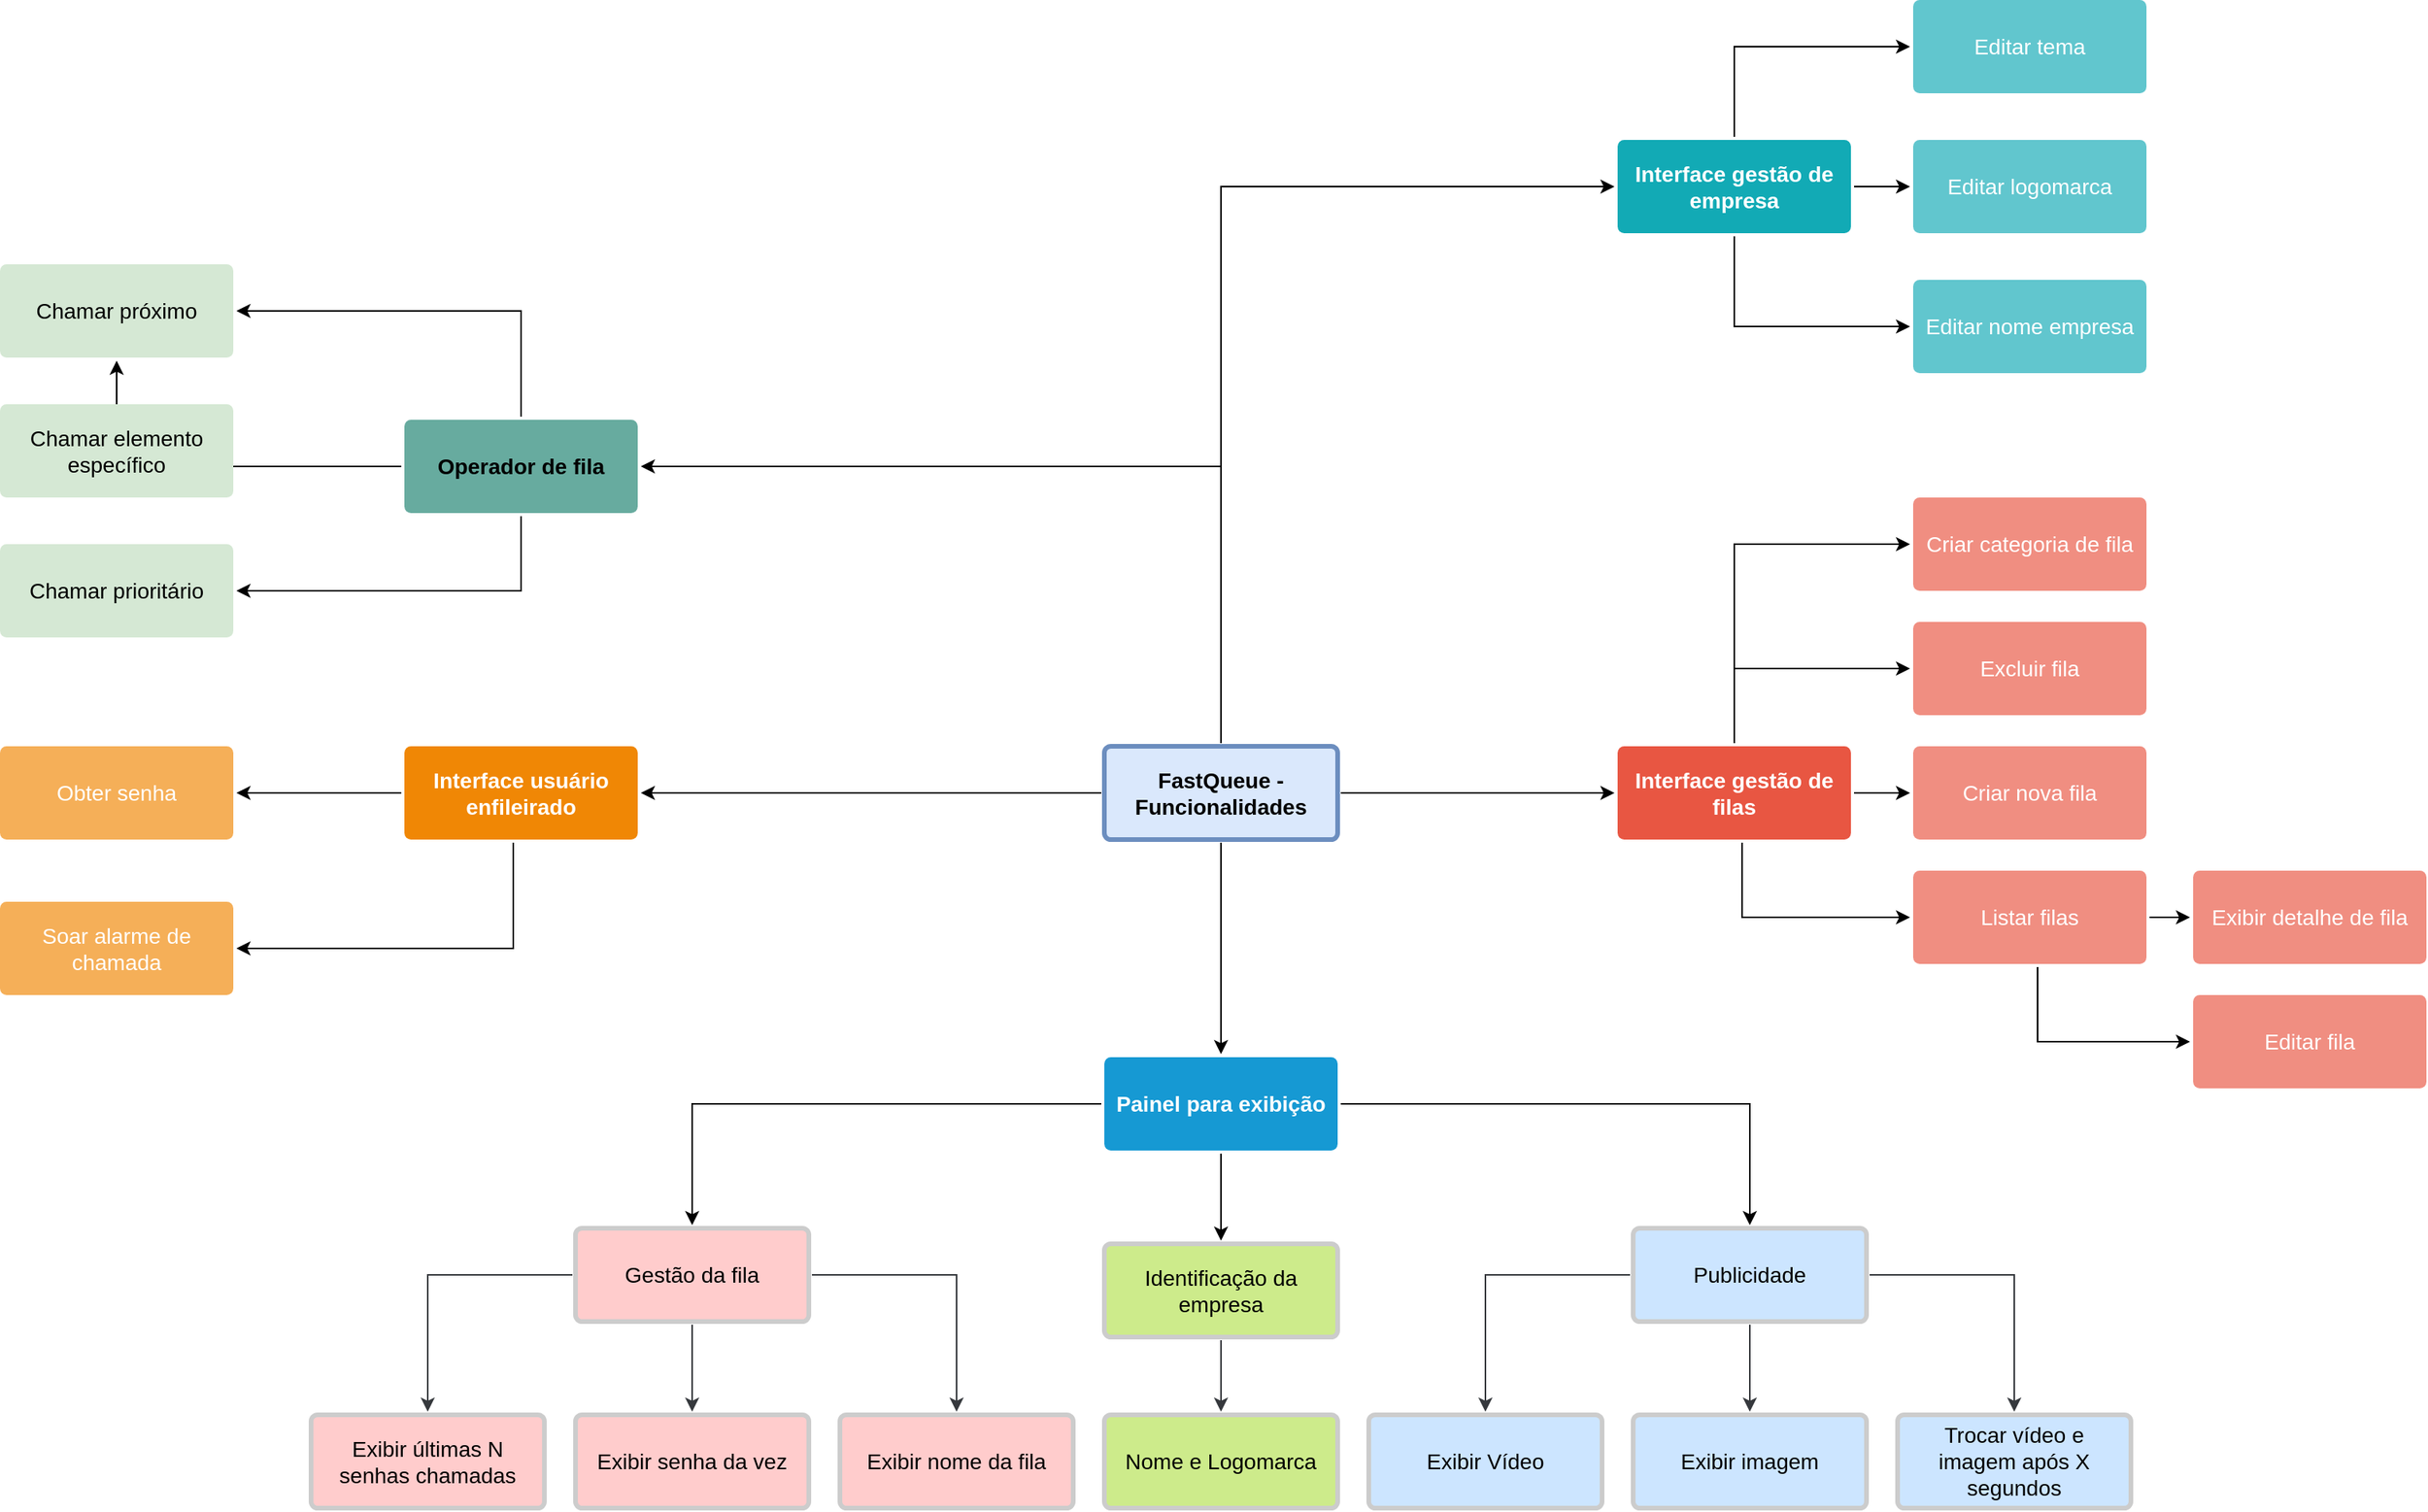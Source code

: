 <mxfile version="17.5.0" type="github">
  <diagram id="6a731a19-8d31-9384-78a2-239565b7b9f0" name="Page-1">
    <mxGraphModel dx="3098" dy="1918" grid="1" gridSize="10" guides="1" tooltips="1" connect="1" arrows="1" fold="1" page="1" pageScale="1" pageWidth="1169" pageHeight="827" background="none" math="0" shadow="0">
      <root>
        <mxCell id="0" />
        <mxCell id="1" parent="0" />
        <mxCell id="2rp1aH3CxBHH7PFFhipD-1801" value="" style="edgeStyle=orthogonalEdgeStyle;rounded=0;orthogonalLoop=1;jettySize=auto;html=1;strokeColor=#E6E6E6;" edge="1" parent="1" source="1753" target="1756">
          <mxGeometry relative="1" as="geometry" />
        </mxCell>
        <mxCell id="2rp1aH3CxBHH7PFFhipD-1802" style="edgeStyle=orthogonalEdgeStyle;rounded=0;orthogonalLoop=1;jettySize=auto;html=1;strokeColor=#000000;" edge="1" parent="1" source="1753" target="1756">
          <mxGeometry relative="1" as="geometry" />
        </mxCell>
        <mxCell id="2rp1aH3CxBHH7PFFhipD-1808" style="edgeStyle=orthogonalEdgeStyle;rounded=0;orthogonalLoop=1;jettySize=auto;html=1;strokeColor=#000000;" edge="1" parent="1" source="1753" target="2rp1aH3CxBHH7PFFhipD-1803">
          <mxGeometry relative="1" as="geometry">
            <Array as="points">
              <mxPoint x="1080" y="390" />
            </Array>
          </mxGeometry>
        </mxCell>
        <mxCell id="2rp1aH3CxBHH7PFFhipD-1811" style="edgeStyle=orthogonalEdgeStyle;rounded=0;orthogonalLoop=1;jettySize=auto;html=1;strokeColor=#000000;" edge="1" parent="1" source="1753" target="2rp1aH3CxBHH7PFFhipD-1810">
          <mxGeometry relative="1" as="geometry">
            <Array as="points">
              <mxPoint x="1075" y="230" />
            </Array>
          </mxGeometry>
        </mxCell>
        <mxCell id="2rp1aH3CxBHH7PFFhipD-1816" style="edgeStyle=orthogonalEdgeStyle;rounded=0;orthogonalLoop=1;jettySize=auto;html=1;strokeColor=#000000;" edge="1" parent="1" source="1753" target="2rp1aH3CxBHH7PFFhipD-1815">
          <mxGeometry relative="1" as="geometry">
            <Array as="points">
              <mxPoint x="1075" y="150" />
            </Array>
          </mxGeometry>
        </mxCell>
        <mxCell id="1753" value="Interface gestão de filas" style="rounded=1;whiteSpace=wrap;html=1;shadow=0;labelBackgroundColor=none;strokeColor=none;strokeWidth=3;fillColor=#e85642;fontFamily=Helvetica;fontSize=14;fontColor=#FFFFFF;align=center;spacing=5;fontStyle=1;arcSize=7;perimeterSpacing=2;" parent="1" vertex="1">
          <mxGeometry x="1000" y="280" width="150" height="60" as="geometry" />
        </mxCell>
        <mxCell id="1756" value="Criar nova fila" style="rounded=1;whiteSpace=wrap;html=1;shadow=0;labelBackgroundColor=none;strokeColor=none;strokeWidth=3;fillColor=#f08e81;fontFamily=Helvetica;fontSize=14;fontColor=#FFFFFF;align=center;spacing=5;fontStyle=0;arcSize=7;perimeterSpacing=2;" parent="1" vertex="1">
          <mxGeometry x="1190" y="280" width="150" height="60" as="geometry" />
        </mxCell>
        <mxCell id="1760" value="&lt;div&gt;Painel para exibição&lt;/div&gt;" style="rounded=1;whiteSpace=wrap;html=1;shadow=0;labelBackgroundColor=none;strokeColor=none;strokeWidth=3;fillColor=#1699d3;fontFamily=Helvetica;fontSize=14;fontColor=#FFFFFF;align=center;spacing=5;fontStyle=1;arcSize=7;perimeterSpacing=2;" parent="1" vertex="1">
          <mxGeometry x="670" y="480" width="150" height="60" as="geometry" />
        </mxCell>
        <mxCell id="2rp1aH3CxBHH7PFFhipD-1780" style="edgeStyle=orthogonalEdgeStyle;rounded=0;orthogonalLoop=1;jettySize=auto;html=1;fillColor=#ffcccc;strokeColor=#36393d;" edge="1" parent="1" source="2rp1aH3CxBHH7PFFhipD-1785" target="2rp1aH3CxBHH7PFFhipD-1779">
          <mxGeometry relative="1" as="geometry">
            <Array as="points">
              <mxPoint x="415" y="620" />
            </Array>
          </mxGeometry>
        </mxCell>
        <mxCell id="2rp1aH3CxBHH7PFFhipD-1782" style="edgeStyle=orthogonalEdgeStyle;rounded=0;orthogonalLoop=1;jettySize=auto;html=1;" edge="1" parent="1" source="1760" target="2rp1aH3CxBHH7PFFhipD-1781">
          <mxGeometry relative="1" as="geometry">
            <mxPoint x="745" y="572" as="sourcePoint" />
          </mxGeometry>
        </mxCell>
        <mxCell id="2rp1aH3CxBHH7PFFhipD-1784" style="edgeStyle=orthogonalEdgeStyle;rounded=0;orthogonalLoop=1;jettySize=auto;html=1;fillColor=#ffcccc;strokeColor=#36393d;" edge="1" parent="1" source="2rp1aH3CxBHH7PFFhipD-1785" target="2rp1aH3CxBHH7PFFhipD-1783">
          <mxGeometry relative="1" as="geometry">
            <Array as="points">
              <mxPoint x="235" y="620" />
            </Array>
          </mxGeometry>
        </mxCell>
        <mxCell id="2rp1aH3CxBHH7PFFhipD-1786" style="edgeStyle=orthogonalEdgeStyle;rounded=0;orthogonalLoop=1;jettySize=auto;html=1;" edge="1" parent="1" source="1760" target="2rp1aH3CxBHH7PFFhipD-1785">
          <mxGeometry relative="1" as="geometry">
            <mxPoint x="668" y="540" as="sourcePoint" />
          </mxGeometry>
        </mxCell>
        <mxCell id="2rp1aH3CxBHH7PFFhipD-1800" style="edgeStyle=orthogonalEdgeStyle;rounded=0;orthogonalLoop=1;jettySize=auto;html=1;" edge="1" parent="1" source="1760" target="2rp1aH3CxBHH7PFFhipD-1798">
          <mxGeometry relative="1" as="geometry">
            <mxPoint x="822" y="540" as="sourcePoint" />
          </mxGeometry>
        </mxCell>
        <mxCell id="2rp1aH3CxBHH7PFFhipD-1822" style="edgeStyle=orthogonalEdgeStyle;rounded=0;orthogonalLoop=1;jettySize=auto;html=1;strokeColor=#000000;" edge="1" parent="1" source="1764" target="1767">
          <mxGeometry relative="1" as="geometry" />
        </mxCell>
        <mxCell id="2rp1aH3CxBHH7PFFhipD-1824" style="edgeStyle=orthogonalEdgeStyle;rounded=0;orthogonalLoop=1;jettySize=auto;html=1;strokeColor=#000000;" edge="1" parent="1" source="1764" target="2rp1aH3CxBHH7PFFhipD-1823">
          <mxGeometry relative="1" as="geometry">
            <Array as="points">
              <mxPoint x="290" y="410" />
            </Array>
          </mxGeometry>
        </mxCell>
        <mxCell id="1764" value="Interface usuário enfileirado" style="rounded=1;whiteSpace=wrap;html=1;shadow=0;labelBackgroundColor=none;strokeColor=none;strokeWidth=3;fillColor=#F08705;fontFamily=Helvetica;fontSize=14;fontColor=#FFFFFF;align=center;spacing=5;fontStyle=1;arcSize=7;perimeterSpacing=2;" parent="1" vertex="1">
          <mxGeometry x="220" y="280" width="150" height="60" as="geometry" />
        </mxCell>
        <mxCell id="1767" value="Obter senha" style="rounded=1;whiteSpace=wrap;html=1;shadow=0;labelBackgroundColor=none;strokeColor=none;strokeWidth=3;fillColor=#f5af58;fontFamily=Helvetica;fontSize=14;fontColor=#FFFFFF;align=center;spacing=5;arcSize=7;perimeterSpacing=2;" parent="1" vertex="1">
          <mxGeometry x="-40" y="280" width="150" height="60" as="geometry" />
        </mxCell>
        <mxCell id="2rp1aH3CxBHH7PFFhipD-1812" style="edgeStyle=orthogonalEdgeStyle;rounded=0;orthogonalLoop=1;jettySize=auto;html=1;strokeColor=#000000;" edge="1" parent="1" source="1769" target="1760">
          <mxGeometry relative="1" as="geometry" />
        </mxCell>
        <mxCell id="2rp1aH3CxBHH7PFFhipD-1813" style="edgeStyle=orthogonalEdgeStyle;rounded=0;orthogonalLoop=1;jettySize=auto;html=1;strokeColor=#000000;" edge="1" parent="1" source="1769" target="1753">
          <mxGeometry relative="1" as="geometry" />
        </mxCell>
        <mxCell id="2rp1aH3CxBHH7PFFhipD-1814" style="edgeStyle=orthogonalEdgeStyle;rounded=0;orthogonalLoop=1;jettySize=auto;html=1;strokeColor=#000000;" edge="1" parent="1" source="1769" target="1771">
          <mxGeometry relative="1" as="geometry">
            <Array as="points">
              <mxPoint x="745" y="-80" />
            </Array>
          </mxGeometry>
        </mxCell>
        <mxCell id="2rp1aH3CxBHH7PFFhipD-1825" style="edgeStyle=orthogonalEdgeStyle;rounded=0;orthogonalLoop=1;jettySize=auto;html=1;strokeColor=#000000;" edge="1" parent="1" source="1769" target="1764">
          <mxGeometry relative="1" as="geometry" />
        </mxCell>
        <mxCell id="2rp1aH3CxBHH7PFFhipD-1831" style="edgeStyle=orthogonalEdgeStyle;rounded=0;orthogonalLoop=1;jettySize=auto;html=1;strokeColor=#000000;" edge="1" parent="1" source="1769" target="2rp1aH3CxBHH7PFFhipD-1828">
          <mxGeometry relative="1" as="geometry">
            <Array as="points">
              <mxPoint x="745" y="100" />
            </Array>
          </mxGeometry>
        </mxCell>
        <mxCell id="1769" value="&lt;b&gt;FastQueue - Funcionalidades&lt;/b&gt;" style="rounded=1;whiteSpace=wrap;html=1;shadow=0;labelBackgroundColor=none;strokeColor=#6c8ebf;strokeWidth=3;fillColor=#dae8fc;fontFamily=Helvetica;fontSize=14;align=center;spacing=5;arcSize=7;perimeterSpacing=2;" parent="1" vertex="1">
          <mxGeometry x="670" y="280" width="150" height="60" as="geometry" />
        </mxCell>
        <mxCell id="2rp1aH3CxBHH7PFFhipD-1817" style="edgeStyle=orthogonalEdgeStyle;rounded=0;orthogonalLoop=1;jettySize=auto;html=1;strokeColor=#000000;" edge="1" parent="1" source="1771" target="1776">
          <mxGeometry relative="1" as="geometry" />
        </mxCell>
        <mxCell id="2rp1aH3CxBHH7PFFhipD-1820" style="edgeStyle=orthogonalEdgeStyle;rounded=0;orthogonalLoop=1;jettySize=auto;html=1;strokeColor=#000000;" edge="1" parent="1" source="1771" target="2rp1aH3CxBHH7PFFhipD-1819">
          <mxGeometry relative="1" as="geometry">
            <Array as="points">
              <mxPoint x="1075" y="10" />
            </Array>
          </mxGeometry>
        </mxCell>
        <mxCell id="2rp1aH3CxBHH7PFFhipD-1821" style="edgeStyle=orthogonalEdgeStyle;rounded=0;orthogonalLoop=1;jettySize=auto;html=1;strokeColor=#000000;" edge="1" parent="1" source="1771" target="2rp1aH3CxBHH7PFFhipD-1818">
          <mxGeometry relative="1" as="geometry">
            <Array as="points">
              <mxPoint x="1075" y="-170" />
            </Array>
          </mxGeometry>
        </mxCell>
        <mxCell id="1771" value="Interface gestão de empresa" style="rounded=1;whiteSpace=wrap;html=1;shadow=0;labelBackgroundColor=none;strokeColor=none;strokeWidth=3;fillColor=#12aab5;fontFamily=Helvetica;fontSize=14;fontColor=#FFFFFF;align=center;spacing=5;fontStyle=1;arcSize=7;perimeterSpacing=2;" parent="1" vertex="1">
          <mxGeometry x="1000" y="-110.0" width="150" height="60" as="geometry" />
        </mxCell>
        <mxCell id="1776" value="Editar logomarca" style="rounded=1;whiteSpace=wrap;html=1;shadow=0;labelBackgroundColor=none;strokeColor=none;strokeWidth=3;fillColor=#61c6ce;fontFamily=Helvetica;fontSize=14;fontColor=#FFFFFF;align=center;spacing=5;fontStyle=0;arcSize=7;perimeterSpacing=2;" parent="1" vertex="1">
          <mxGeometry x="1190" y="-110" width="150" height="60" as="geometry" />
        </mxCell>
        <mxCell id="2rp1aH3CxBHH7PFFhipD-1779" value="&lt;div&gt;Exibir senha da vez&lt;/div&gt;" style="rounded=1;whiteSpace=wrap;html=1;shadow=0;labelBackgroundColor=none;strokeColor=#CCCCCC;strokeWidth=3;fillColor=#ffcccc;fontFamily=Helvetica;fontSize=14;align=center;spacing=5;arcSize=7;perimeterSpacing=2;" vertex="1" parent="1">
          <mxGeometry x="330" y="710" width="150" height="60" as="geometry" />
        </mxCell>
        <mxCell id="2rp1aH3CxBHH7PFFhipD-1792" style="edgeStyle=orthogonalEdgeStyle;rounded=0;orthogonalLoop=1;jettySize=auto;html=1;fillColor=#cdeb8b;strokeColor=#36393d;" edge="1" parent="1" source="2rp1aH3CxBHH7PFFhipD-1781" target="2rp1aH3CxBHH7PFFhipD-1790">
          <mxGeometry relative="1" as="geometry" />
        </mxCell>
        <mxCell id="2rp1aH3CxBHH7PFFhipD-1781" value="Identificação da empresa" style="rounded=1;whiteSpace=wrap;html=1;shadow=0;labelBackgroundColor=none;strokeColor=#CCCCCC;strokeWidth=3;fillColor=#cdeb8b;fontFamily=Helvetica;fontSize=14;align=center;spacing=5;arcSize=7;perimeterSpacing=2;" vertex="1" parent="1">
          <mxGeometry x="670" y="600" width="150" height="60" as="geometry" />
        </mxCell>
        <mxCell id="2rp1aH3CxBHH7PFFhipD-1783" value="&lt;div&gt;Exibir últimas N senhas chamadas&lt;/div&gt;" style="rounded=1;whiteSpace=wrap;html=1;shadow=0;labelBackgroundColor=none;strokeColor=#CCCCCC;strokeWidth=3;fillColor=#ffcccc;fontFamily=Helvetica;fontSize=14;align=center;spacing=5;arcSize=7;perimeterSpacing=2;" vertex="1" parent="1">
          <mxGeometry x="160" y="710" width="150" height="60" as="geometry" />
        </mxCell>
        <mxCell id="2rp1aH3CxBHH7PFFhipD-1789" style="edgeStyle=orthogonalEdgeStyle;rounded=0;orthogonalLoop=1;jettySize=auto;html=1;fillColor=#ffcccc;strokeColor=#36393d;" edge="1" parent="1" source="2rp1aH3CxBHH7PFFhipD-1785" target="2rp1aH3CxBHH7PFFhipD-1788">
          <mxGeometry relative="1" as="geometry" />
        </mxCell>
        <mxCell id="2rp1aH3CxBHH7PFFhipD-1785" value="Gestão da fila" style="rounded=1;whiteSpace=wrap;html=1;shadow=0;labelBackgroundColor=none;strokeColor=#CCCCCC;strokeWidth=3;fillColor=#ffcccc;fontFamily=Helvetica;fontSize=14;align=center;spacing=5;fontStyle=0;arcSize=7;perimeterSpacing=2;" vertex="1" parent="1">
          <mxGeometry x="330" y="590" width="150" height="60" as="geometry" />
        </mxCell>
        <mxCell id="2rp1aH3CxBHH7PFFhipD-1788" value="Exibir nome da fila" style="rounded=1;whiteSpace=wrap;html=1;shadow=0;labelBackgroundColor=none;strokeColor=#CCCCCC;strokeWidth=3;fillColor=#ffcccc;fontFamily=Helvetica;fontSize=14;align=center;spacing=5;arcSize=7;perimeterSpacing=2;" vertex="1" parent="1">
          <mxGeometry x="500" y="710" width="150" height="60" as="geometry" />
        </mxCell>
        <mxCell id="2rp1aH3CxBHH7PFFhipD-1790" value="Nome e Logomarca" style="rounded=1;whiteSpace=wrap;html=1;shadow=0;labelBackgroundColor=none;strokeColor=#CCCCCC;strokeWidth=3;fillColor=#cdeb8b;fontFamily=Helvetica;fontSize=14;align=center;spacing=5;arcSize=7;perimeterSpacing=2;" vertex="1" parent="1">
          <mxGeometry x="670" y="710" width="150" height="60" as="geometry" />
        </mxCell>
        <mxCell id="2rp1aH3CxBHH7PFFhipD-1793" style="edgeStyle=orthogonalEdgeStyle;rounded=0;orthogonalLoop=1;jettySize=auto;html=1;fillColor=#cce5ff;strokeColor=#36393d;" edge="1" parent="1" source="2rp1aH3CxBHH7PFFhipD-1798" target="2rp1aH3CxBHH7PFFhipD-1795">
          <mxGeometry relative="1" as="geometry">
            <Array as="points">
              <mxPoint x="1095" y="620" />
            </Array>
          </mxGeometry>
        </mxCell>
        <mxCell id="2rp1aH3CxBHH7PFFhipD-1794" style="edgeStyle=orthogonalEdgeStyle;rounded=0;orthogonalLoop=1;jettySize=auto;html=1;fillColor=#cce5ff;strokeColor=#36393d;" edge="1" parent="1" source="2rp1aH3CxBHH7PFFhipD-1798" target="2rp1aH3CxBHH7PFFhipD-1796">
          <mxGeometry relative="1" as="geometry">
            <Array as="points">
              <mxPoint x="915" y="620" />
            </Array>
          </mxGeometry>
        </mxCell>
        <mxCell id="2rp1aH3CxBHH7PFFhipD-1795" value="Exibir imagem" style="rounded=1;whiteSpace=wrap;html=1;shadow=0;labelBackgroundColor=none;strokeColor=#CCCCCC;strokeWidth=3;fillColor=#cce5ff;fontFamily=Helvetica;fontSize=14;align=center;spacing=5;arcSize=7;perimeterSpacing=2;" vertex="1" parent="1">
          <mxGeometry x="1010" y="710" width="150" height="60" as="geometry" />
        </mxCell>
        <mxCell id="2rp1aH3CxBHH7PFFhipD-1796" value="Exibir Vídeo" style="rounded=1;whiteSpace=wrap;html=1;shadow=0;labelBackgroundColor=none;strokeColor=#CCCCCC;strokeWidth=3;fillColor=#cce5ff;fontFamily=Helvetica;fontSize=14;align=center;spacing=5;arcSize=7;perimeterSpacing=2;" vertex="1" parent="1">
          <mxGeometry x="840" y="710" width="150" height="60" as="geometry" />
        </mxCell>
        <mxCell id="2rp1aH3CxBHH7PFFhipD-1797" style="edgeStyle=orthogonalEdgeStyle;rounded=0;orthogonalLoop=1;jettySize=auto;html=1;fillColor=#cce5ff;strokeColor=#36393d;" edge="1" parent="1" source="2rp1aH3CxBHH7PFFhipD-1798" target="2rp1aH3CxBHH7PFFhipD-1799">
          <mxGeometry relative="1" as="geometry" />
        </mxCell>
        <mxCell id="2rp1aH3CxBHH7PFFhipD-1798" value="Publicidade" style="rounded=1;whiteSpace=wrap;html=1;shadow=0;labelBackgroundColor=none;strokeColor=#CCCCCC;strokeWidth=3;fillColor=#cce5ff;fontFamily=Helvetica;fontSize=14;align=center;spacing=5;fontStyle=0;arcSize=7;perimeterSpacing=2;" vertex="1" parent="1">
          <mxGeometry x="1010" y="590" width="150" height="60" as="geometry" />
        </mxCell>
        <mxCell id="2rp1aH3CxBHH7PFFhipD-1799" value="Trocar vídeo e imagem após X segundos" style="rounded=1;whiteSpace=wrap;html=1;shadow=0;labelBackgroundColor=none;strokeColor=#CCCCCC;strokeWidth=3;fillColor=#cce5ff;fontFamily=Helvetica;fontSize=14;align=center;spacing=5;arcSize=7;perimeterSpacing=2;" vertex="1" parent="1">
          <mxGeometry x="1180" y="710" width="150" height="60" as="geometry" />
        </mxCell>
        <mxCell id="2rp1aH3CxBHH7PFFhipD-1807" value="" style="edgeStyle=orthogonalEdgeStyle;rounded=0;orthogonalLoop=1;jettySize=auto;html=1;strokeColor=#000000;" edge="1" parent="1" source="2rp1aH3CxBHH7PFFhipD-1803" target="2rp1aH3CxBHH7PFFhipD-1806">
          <mxGeometry relative="1" as="geometry" />
        </mxCell>
        <mxCell id="2rp1aH3CxBHH7PFFhipD-1809" style="edgeStyle=orthogonalEdgeStyle;rounded=0;orthogonalLoop=1;jettySize=auto;html=1;strokeColor=#000000;" edge="1" parent="1" source="2rp1aH3CxBHH7PFFhipD-1803" target="2rp1aH3CxBHH7PFFhipD-1805">
          <mxGeometry relative="1" as="geometry">
            <Array as="points">
              <mxPoint x="1270" y="470" />
            </Array>
          </mxGeometry>
        </mxCell>
        <mxCell id="2rp1aH3CxBHH7PFFhipD-1803" value="Listar filas" style="rounded=1;whiteSpace=wrap;html=1;shadow=0;labelBackgroundColor=none;strokeColor=none;strokeWidth=3;fillColor=#f08e81;fontFamily=Helvetica;fontSize=14;fontColor=#FFFFFF;align=center;spacing=5;fontStyle=0;arcSize=7;perimeterSpacing=2;" vertex="1" parent="1">
          <mxGeometry x="1190" y="360" width="150" height="60" as="geometry" />
        </mxCell>
        <mxCell id="2rp1aH3CxBHH7PFFhipD-1805" value="&lt;div&gt;Editar fila&lt;/div&gt;" style="rounded=1;whiteSpace=wrap;html=1;shadow=0;labelBackgroundColor=none;strokeColor=none;strokeWidth=3;fillColor=#f08e81;fontFamily=Helvetica;fontSize=14;fontColor=#FFFFFF;align=center;spacing=5;fontStyle=0;arcSize=7;perimeterSpacing=2;" vertex="1" parent="1">
          <mxGeometry x="1370" y="440" width="150" height="60" as="geometry" />
        </mxCell>
        <mxCell id="2rp1aH3CxBHH7PFFhipD-1806" value="Exibir detalhe de fila" style="rounded=1;whiteSpace=wrap;html=1;shadow=0;labelBackgroundColor=none;strokeColor=none;strokeWidth=3;fillColor=#f08e81;fontFamily=Helvetica;fontSize=14;fontColor=#FFFFFF;align=center;spacing=5;fontStyle=0;arcSize=7;perimeterSpacing=2;" vertex="1" parent="1">
          <mxGeometry x="1370" y="360" width="150" height="60" as="geometry" />
        </mxCell>
        <mxCell id="2rp1aH3CxBHH7PFFhipD-1810" value="Excluir fila" style="rounded=1;whiteSpace=wrap;html=1;shadow=0;labelBackgroundColor=none;strokeColor=none;strokeWidth=3;fillColor=#f08e81;fontFamily=Helvetica;fontSize=14;fontColor=#FFFFFF;align=center;spacing=5;fontStyle=0;arcSize=7;perimeterSpacing=2;" vertex="1" parent="1">
          <mxGeometry x="1190" y="200" width="150" height="60" as="geometry" />
        </mxCell>
        <mxCell id="2rp1aH3CxBHH7PFFhipD-1815" value="Criar categoria de fila" style="rounded=1;whiteSpace=wrap;html=1;shadow=0;labelBackgroundColor=none;strokeColor=none;strokeWidth=3;fillColor=#f08e81;fontFamily=Helvetica;fontSize=14;fontColor=#FFFFFF;align=center;spacing=5;fontStyle=0;arcSize=7;perimeterSpacing=2;" vertex="1" parent="1">
          <mxGeometry x="1190" y="120" width="150" height="60" as="geometry" />
        </mxCell>
        <mxCell id="2rp1aH3CxBHH7PFFhipD-1818" value="Editar tema" style="rounded=1;whiteSpace=wrap;html=1;shadow=0;labelBackgroundColor=none;strokeColor=none;strokeWidth=3;fillColor=#61c6ce;fontFamily=Helvetica;fontSize=14;fontColor=#FFFFFF;align=center;spacing=5;fontStyle=0;arcSize=7;perimeterSpacing=2;" vertex="1" parent="1">
          <mxGeometry x="1190" y="-200" width="150" height="60" as="geometry" />
        </mxCell>
        <mxCell id="2rp1aH3CxBHH7PFFhipD-1819" value="Editar nome empresa" style="rounded=1;whiteSpace=wrap;html=1;shadow=0;labelBackgroundColor=none;strokeColor=none;strokeWidth=3;fillColor=#61c6ce;fontFamily=Helvetica;fontSize=14;fontColor=#FFFFFF;align=center;spacing=5;fontStyle=0;arcSize=7;perimeterSpacing=2;" vertex="1" parent="1">
          <mxGeometry x="1190" y="-20" width="150" height="60" as="geometry" />
        </mxCell>
        <mxCell id="2rp1aH3CxBHH7PFFhipD-1823" value="Soar alarme de chamada" style="rounded=1;whiteSpace=wrap;html=1;shadow=0;labelBackgroundColor=none;strokeColor=none;strokeWidth=3;fillColor=#f5af58;fontFamily=Helvetica;fontSize=14;fontColor=#FFFFFF;align=center;spacing=5;arcSize=7;perimeterSpacing=2;" vertex="1" parent="1">
          <mxGeometry x="-40" y="380" width="150" height="60" as="geometry" />
        </mxCell>
        <mxCell id="2rp1aH3CxBHH7PFFhipD-1826" style="edgeStyle=orthogonalEdgeStyle;rounded=0;orthogonalLoop=1;jettySize=auto;html=1;strokeColor=#000000;" edge="1" parent="1" source="2rp1aH3CxBHH7PFFhipD-1828" target="2rp1aH3CxBHH7PFFhipD-1829">
          <mxGeometry relative="1" as="geometry" />
        </mxCell>
        <mxCell id="2rp1aH3CxBHH7PFFhipD-1834" style="edgeStyle=orthogonalEdgeStyle;rounded=0;orthogonalLoop=1;jettySize=auto;html=1;strokeColor=#000000;" edge="1" parent="1" source="2rp1aH3CxBHH7PFFhipD-1828" target="2rp1aH3CxBHH7PFFhipD-1829">
          <mxGeometry relative="1" as="geometry">
            <Array as="points">
              <mxPoint x="295" />
            </Array>
          </mxGeometry>
        </mxCell>
        <mxCell id="2rp1aH3CxBHH7PFFhipD-1835" style="edgeStyle=orthogonalEdgeStyle;rounded=0;orthogonalLoop=1;jettySize=auto;html=1;strokeColor=#000000;" edge="1" parent="1" source="2rp1aH3CxBHH7PFFhipD-1828" target="2rp1aH3CxBHH7PFFhipD-1833">
          <mxGeometry relative="1" as="geometry">
            <Array as="points">
              <mxPoint x="295" y="180" />
            </Array>
          </mxGeometry>
        </mxCell>
        <mxCell id="2rp1aH3CxBHH7PFFhipD-1828" value="Operador de fila" style="rounded=1;whiteSpace=wrap;html=1;shadow=0;labelBackgroundColor=none;strokeColor=none;strokeWidth=3;fillColor=#67AB9F;fontFamily=Helvetica;fontSize=14;align=center;spacing=5;fontStyle=1;arcSize=7;perimeterSpacing=2;" vertex="1" parent="1">
          <mxGeometry x="220" y="70" width="150" height="60" as="geometry" />
        </mxCell>
        <mxCell id="2rp1aH3CxBHH7PFFhipD-1829" value="&lt;div&gt;Chamar próximo&lt;/div&gt;" style="rounded=1;whiteSpace=wrap;html=1;shadow=0;labelBackgroundColor=none;strokeColor=none;strokeWidth=3;fillColor=#d5e8d4;fontFamily=Helvetica;fontSize=14;align=center;spacing=5;arcSize=7;perimeterSpacing=2;" vertex="1" parent="1">
          <mxGeometry x="-40" y="-30" width="150" height="60" as="geometry" />
        </mxCell>
        <mxCell id="2rp1aH3CxBHH7PFFhipD-1832" value="Chamar elemento específico" style="rounded=1;whiteSpace=wrap;html=1;shadow=0;labelBackgroundColor=none;strokeColor=none;strokeWidth=3;fillColor=#d5e8d4;fontFamily=Helvetica;fontSize=14;align=center;spacing=5;arcSize=7;perimeterSpacing=2;" vertex="1" parent="1">
          <mxGeometry x="-40" y="60" width="150" height="60" as="geometry" />
        </mxCell>
        <mxCell id="2rp1aH3CxBHH7PFFhipD-1833" value="&lt;div&gt;Chamar prioritário&lt;/div&gt;" style="rounded=1;whiteSpace=wrap;html=1;shadow=0;labelBackgroundColor=none;strokeColor=none;strokeWidth=3;fillColor=#d5e8d4;fontFamily=Helvetica;fontSize=14;align=center;spacing=5;arcSize=7;perimeterSpacing=2;" vertex="1" parent="1">
          <mxGeometry x="-40" y="150" width="150" height="60" as="geometry" />
        </mxCell>
      </root>
    </mxGraphModel>
  </diagram>
</mxfile>
